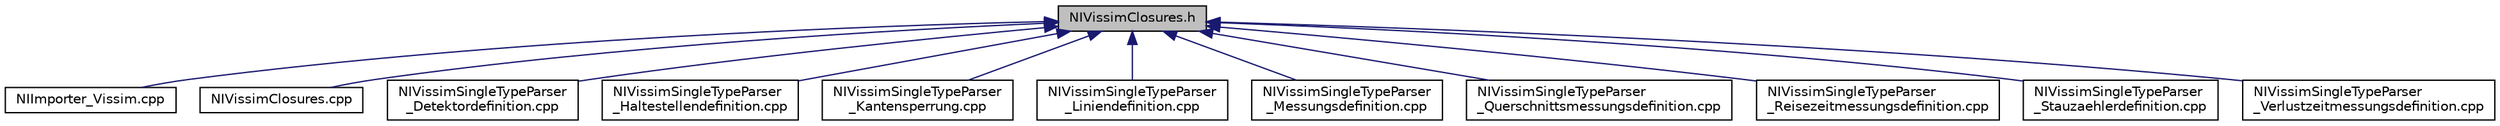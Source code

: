 digraph "NIVissimClosures.h"
{
  edge [fontname="Helvetica",fontsize="10",labelfontname="Helvetica",labelfontsize="10"];
  node [fontname="Helvetica",fontsize="10",shape=record];
  Node4 [label="NIVissimClosures.h",height=0.2,width=0.4,color="black", fillcolor="grey75", style="filled", fontcolor="black"];
  Node4 -> Node5 [dir="back",color="midnightblue",fontsize="10",style="solid",fontname="Helvetica"];
  Node5 [label="NIImporter_Vissim.cpp",height=0.2,width=0.4,color="black", fillcolor="white", style="filled",URL="$d0/d29/_n_i_importer___vissim_8cpp.html"];
  Node4 -> Node6 [dir="back",color="midnightblue",fontsize="10",style="solid",fontname="Helvetica"];
  Node6 [label="NIVissimClosures.cpp",height=0.2,width=0.4,color="black", fillcolor="white", style="filled",URL="$d8/d9b/_n_i_vissim_closures_8cpp.html"];
  Node4 -> Node7 [dir="back",color="midnightblue",fontsize="10",style="solid",fontname="Helvetica"];
  Node7 [label="NIVissimSingleTypeParser\l_Detektordefinition.cpp",height=0.2,width=0.4,color="black", fillcolor="white", style="filled",URL="$de/d3b/_n_i_vissim_single_type_parser___detektordefinition_8cpp.html"];
  Node4 -> Node8 [dir="back",color="midnightblue",fontsize="10",style="solid",fontname="Helvetica"];
  Node8 [label="NIVissimSingleTypeParser\l_Haltestellendefinition.cpp",height=0.2,width=0.4,color="black", fillcolor="white", style="filled",URL="$d5/dee/_n_i_vissim_single_type_parser___haltestellendefinition_8cpp.html"];
  Node4 -> Node9 [dir="back",color="midnightblue",fontsize="10",style="solid",fontname="Helvetica"];
  Node9 [label="NIVissimSingleTypeParser\l_Kantensperrung.cpp",height=0.2,width=0.4,color="black", fillcolor="white", style="filled",URL="$d8/d95/_n_i_vissim_single_type_parser___kantensperrung_8cpp.html"];
  Node4 -> Node10 [dir="back",color="midnightblue",fontsize="10",style="solid",fontname="Helvetica"];
  Node10 [label="NIVissimSingleTypeParser\l_Liniendefinition.cpp",height=0.2,width=0.4,color="black", fillcolor="white", style="filled",URL="$de/dda/_n_i_vissim_single_type_parser___liniendefinition_8cpp.html"];
  Node4 -> Node11 [dir="back",color="midnightblue",fontsize="10",style="solid",fontname="Helvetica"];
  Node11 [label="NIVissimSingleTypeParser\l_Messungsdefinition.cpp",height=0.2,width=0.4,color="black", fillcolor="white", style="filled",URL="$d2/d51/_n_i_vissim_single_type_parser___messungsdefinition_8cpp.html"];
  Node4 -> Node12 [dir="back",color="midnightblue",fontsize="10",style="solid",fontname="Helvetica"];
  Node12 [label="NIVissimSingleTypeParser\l_Querschnittsmessungsdefinition.cpp",height=0.2,width=0.4,color="black", fillcolor="white", style="filled",URL="$da/dbf/_n_i_vissim_single_type_parser___querschnittsmessungsdefinition_8cpp.html"];
  Node4 -> Node13 [dir="back",color="midnightblue",fontsize="10",style="solid",fontname="Helvetica"];
  Node13 [label="NIVissimSingleTypeParser\l_Reisezeitmessungsdefinition.cpp",height=0.2,width=0.4,color="black", fillcolor="white", style="filled",URL="$d6/d96/_n_i_vissim_single_type_parser___reisezeitmessungsdefinition_8cpp.html"];
  Node4 -> Node14 [dir="back",color="midnightblue",fontsize="10",style="solid",fontname="Helvetica"];
  Node14 [label="NIVissimSingleTypeParser\l_Stauzaehlerdefinition.cpp",height=0.2,width=0.4,color="black", fillcolor="white", style="filled",URL="$d4/d36/_n_i_vissim_single_type_parser___stauzaehlerdefinition_8cpp.html"];
  Node4 -> Node15 [dir="back",color="midnightblue",fontsize="10",style="solid",fontname="Helvetica"];
  Node15 [label="NIVissimSingleTypeParser\l_Verlustzeitmessungsdefinition.cpp",height=0.2,width=0.4,color="black", fillcolor="white", style="filled",URL="$d1/dbe/_n_i_vissim_single_type_parser___verlustzeitmessungsdefinition_8cpp.html"];
}
